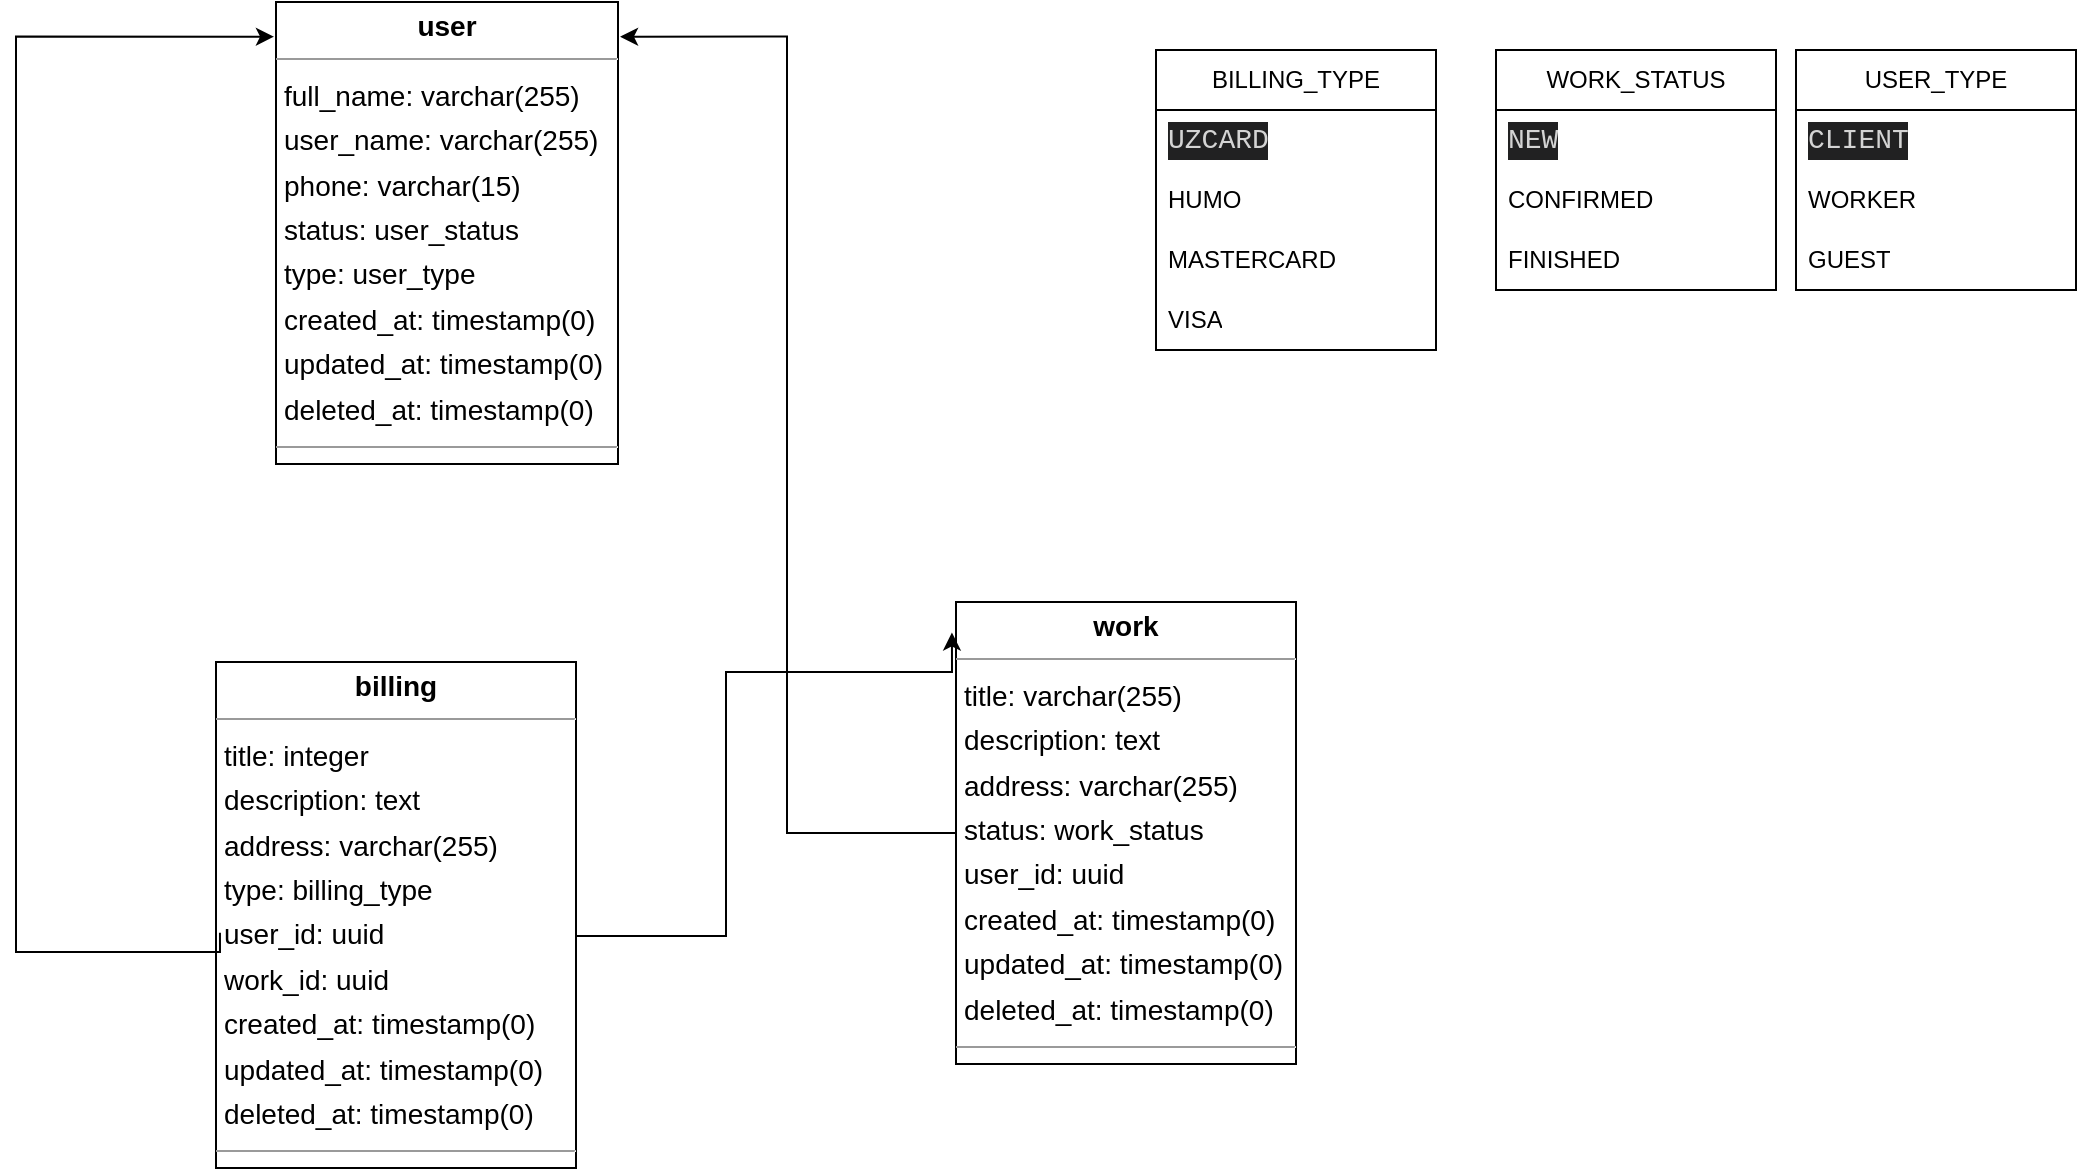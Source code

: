 <mxfile version="22.1.18" type="device">
  <diagram id="ui1YIhwDr-3vYpVd3GYS" name="Page-1">
    <mxGraphModel dx="1713" dy="1186" grid="1" gridSize="10" guides="1" tooltips="1" connect="1" arrows="1" fold="1" page="0" pageScale="1" pageWidth="850" pageHeight="1100" background="none" math="0" shadow="0">
      <root>
        <mxCell id="0" />
        <mxCell id="1" parent="0" />
        <mxCell id="node2" value="&lt;p style=&quot;margin:0px;margin-top:4px;text-align:center;&quot;&gt;&lt;b&gt;billing&lt;/b&gt;&lt;/p&gt;&lt;hr size=&quot;1&quot;/&gt;&lt;p style=&quot;margin:0 0 0 4px;line-height:1.6;&quot;&gt; title: integer&lt;br/&gt; description: text&lt;br/&gt; address: varchar(255)&lt;br/&gt; type: billing_type&lt;br/&gt; user_id: uuid&lt;br/&gt; work_id: uuid&lt;br/&gt; created_at: timestamp(0)&lt;br/&gt; updated_at: timestamp(0)&lt;br/&gt; deleted_at: timestamp(0)&lt;/p&gt;&lt;hr size=&quot;1&quot;/&gt;&lt;p style=&quot;margin:0 0 0 4px;line-height:1.6;&quot;&gt; id: uuid&lt;/p&gt;" style="verticalAlign=top;align=left;overflow=fill;fontSize=14;fontFamily=Helvetica;html=1;rounded=0;shadow=0;comic=0;labelBackgroundColor=none;strokeWidth=1;" parent="1" vertex="1">
          <mxGeometry x="-160" y="180" width="180" height="253" as="geometry" />
        </mxCell>
        <mxCell id="node0" value="&lt;p style=&quot;margin:0px;margin-top:4px;text-align:center;&quot;&gt;&lt;b&gt;user&lt;/b&gt;&lt;/p&gt;&lt;hr size=&quot;1&quot;/&gt;&lt;p style=&quot;margin:0 0 0 4px;line-height:1.6;&quot;&gt; full_name: varchar(255)&lt;br/&gt; user_name: varchar(255)&lt;br/&gt; phone: varchar(15)&lt;br/&gt; status: user_status&lt;br/&gt; type: user_type&lt;br/&gt; created_at: timestamp(0)&lt;br/&gt; updated_at: timestamp(0)&lt;br/&gt; deleted_at: timestamp(0)&lt;/p&gt;&lt;hr size=&quot;1&quot;/&gt;&lt;p style=&quot;margin:0 0 0 4px;line-height:1.6;&quot;&gt; id: uuid&lt;/p&gt;" style="verticalAlign=top;align=left;overflow=fill;fontSize=14;fontFamily=Helvetica;html=1;rounded=0;shadow=0;comic=0;labelBackgroundColor=none;strokeWidth=1;" parent="1" vertex="1">
          <mxGeometry x="-130" y="-150" width="171" height="231" as="geometry" />
        </mxCell>
        <mxCell id="node1" value="&lt;p style=&quot;margin:0px;margin-top:4px;text-align:center;&quot;&gt;&lt;b&gt;work&lt;/b&gt;&lt;/p&gt;&lt;hr size=&quot;1&quot;/&gt;&lt;p style=&quot;margin:0 0 0 4px;line-height:1.6;&quot;&gt; title: varchar(255)&lt;br/&gt; description: text&lt;br/&gt; address: varchar(255)&lt;br/&gt; status: work_status&lt;br/&gt; user_id: uuid&lt;br/&gt; created_at: timestamp(0)&lt;br/&gt; updated_at: timestamp(0)&lt;br/&gt; deleted_at: timestamp(0)&lt;/p&gt;&lt;hr size=&quot;1&quot;/&gt;&lt;p style=&quot;margin:0 0 0 4px;line-height:1.6;&quot;&gt; id: uuid&lt;/p&gt;" style="verticalAlign=top;align=left;overflow=fill;fontSize=14;fontFamily=Helvetica;html=1;rounded=0;shadow=0;comic=0;labelBackgroundColor=none;strokeWidth=1;" parent="1" vertex="1">
          <mxGeometry x="210" y="150" width="170" height="231" as="geometry" />
        </mxCell>
        <mxCell id="w2ueNarGVIFWNFTOZKv--1" value="BILLING_TYPE" style="swimlane;fontStyle=0;childLayout=stackLayout;horizontal=1;startSize=30;horizontalStack=0;resizeParent=1;resizeParentMax=0;resizeLast=0;collapsible=1;marginBottom=0;whiteSpace=wrap;html=1;" vertex="1" parent="1">
          <mxGeometry x="310" y="-126" width="140" height="150" as="geometry" />
        </mxCell>
        <mxCell id="w2ueNarGVIFWNFTOZKv--2" value="&lt;div style=&quot;color: rgb(212, 212, 212); background-color: rgb(33, 33, 34); font-family: Consolas, &amp;quot;Courier New&amp;quot;, monospace; font-size: 14px; line-height: 19px;&quot;&gt;UZCARD&lt;/div&gt;" style="text;strokeColor=none;fillColor=none;align=left;verticalAlign=middle;spacingLeft=4;spacingRight=4;overflow=hidden;points=[[0,0.5],[1,0.5]];portConstraint=eastwest;rotatable=0;whiteSpace=wrap;html=1;" vertex="1" parent="w2ueNarGVIFWNFTOZKv--1">
          <mxGeometry y="30" width="140" height="30" as="geometry" />
        </mxCell>
        <mxCell id="w2ueNarGVIFWNFTOZKv--3" value="HUMO" style="text;strokeColor=none;fillColor=none;align=left;verticalAlign=middle;spacingLeft=4;spacingRight=4;overflow=hidden;points=[[0,0.5],[1,0.5]];portConstraint=eastwest;rotatable=0;whiteSpace=wrap;html=1;" vertex="1" parent="w2ueNarGVIFWNFTOZKv--1">
          <mxGeometry y="60" width="140" height="30" as="geometry" />
        </mxCell>
        <mxCell id="w2ueNarGVIFWNFTOZKv--4" value="MASTERCARD" style="text;strokeColor=none;fillColor=none;align=left;verticalAlign=middle;spacingLeft=4;spacingRight=4;overflow=hidden;points=[[0,0.5],[1,0.5]];portConstraint=eastwest;rotatable=0;whiteSpace=wrap;html=1;" vertex="1" parent="w2ueNarGVIFWNFTOZKv--1">
          <mxGeometry y="90" width="140" height="30" as="geometry" />
        </mxCell>
        <mxCell id="w2ueNarGVIFWNFTOZKv--5" value="VISA" style="text;strokeColor=none;fillColor=none;align=left;verticalAlign=middle;spacingLeft=4;spacingRight=4;overflow=hidden;points=[[0,0.5],[1,0.5]];portConstraint=eastwest;rotatable=0;whiteSpace=wrap;html=1;" vertex="1" parent="w2ueNarGVIFWNFTOZKv--1">
          <mxGeometry y="120" width="140" height="30" as="geometry" />
        </mxCell>
        <mxCell id="w2ueNarGVIFWNFTOZKv--6" value="WORK_STATUS" style="swimlane;fontStyle=0;childLayout=stackLayout;horizontal=1;startSize=30;horizontalStack=0;resizeParent=1;resizeParentMax=0;resizeLast=0;collapsible=1;marginBottom=0;whiteSpace=wrap;html=1;" vertex="1" parent="1">
          <mxGeometry x="480" y="-126" width="140" height="120" as="geometry" />
        </mxCell>
        <mxCell id="w2ueNarGVIFWNFTOZKv--7" value="&lt;div style=&quot;color: rgb(212, 212, 212); background-color: rgb(33, 33, 34); font-family: Consolas, &amp;quot;Courier New&amp;quot;, monospace; font-size: 14px; line-height: 19px;&quot;&gt;NEW&lt;/div&gt;" style="text;strokeColor=none;fillColor=none;align=left;verticalAlign=middle;spacingLeft=4;spacingRight=4;overflow=hidden;points=[[0,0.5],[1,0.5]];portConstraint=eastwest;rotatable=0;whiteSpace=wrap;html=1;" vertex="1" parent="w2ueNarGVIFWNFTOZKv--6">
          <mxGeometry y="30" width="140" height="30" as="geometry" />
        </mxCell>
        <mxCell id="w2ueNarGVIFWNFTOZKv--8" value="CONFIRMED" style="text;strokeColor=none;fillColor=none;align=left;verticalAlign=middle;spacingLeft=4;spacingRight=4;overflow=hidden;points=[[0,0.5],[1,0.5]];portConstraint=eastwest;rotatable=0;whiteSpace=wrap;html=1;" vertex="1" parent="w2ueNarGVIFWNFTOZKv--6">
          <mxGeometry y="60" width="140" height="30" as="geometry" />
        </mxCell>
        <mxCell id="w2ueNarGVIFWNFTOZKv--9" value="FINISHED" style="text;strokeColor=none;fillColor=none;align=left;verticalAlign=middle;spacingLeft=4;spacingRight=4;overflow=hidden;points=[[0,0.5],[1,0.5]];portConstraint=eastwest;rotatable=0;whiteSpace=wrap;html=1;" vertex="1" parent="w2ueNarGVIFWNFTOZKv--6">
          <mxGeometry y="90" width="140" height="30" as="geometry" />
        </mxCell>
        <mxCell id="w2ueNarGVIFWNFTOZKv--11" value="USER_TYPE" style="swimlane;fontStyle=0;childLayout=stackLayout;horizontal=1;startSize=30;horizontalStack=0;resizeParent=1;resizeParentMax=0;resizeLast=0;collapsible=1;marginBottom=0;whiteSpace=wrap;html=1;" vertex="1" parent="1">
          <mxGeometry x="630" y="-126" width="140" height="120" as="geometry" />
        </mxCell>
        <mxCell id="w2ueNarGVIFWNFTOZKv--12" value="&lt;div style=&quot;color: rgb(212, 212, 212); background-color: rgb(33, 33, 34); font-family: Consolas, &amp;quot;Courier New&amp;quot;, monospace; font-size: 14px; line-height: 19px;&quot;&gt;CLIENT&lt;/div&gt;" style="text;strokeColor=none;fillColor=none;align=left;verticalAlign=middle;spacingLeft=4;spacingRight=4;overflow=hidden;points=[[0,0.5],[1,0.5]];portConstraint=eastwest;rotatable=0;whiteSpace=wrap;html=1;" vertex="1" parent="w2ueNarGVIFWNFTOZKv--11">
          <mxGeometry y="30" width="140" height="30" as="geometry" />
        </mxCell>
        <mxCell id="w2ueNarGVIFWNFTOZKv--13" value="WORKER" style="text;strokeColor=none;fillColor=none;align=left;verticalAlign=middle;spacingLeft=4;spacingRight=4;overflow=hidden;points=[[0,0.5],[1,0.5]];portConstraint=eastwest;rotatable=0;whiteSpace=wrap;html=1;" vertex="1" parent="w2ueNarGVIFWNFTOZKv--11">
          <mxGeometry y="60" width="140" height="30" as="geometry" />
        </mxCell>
        <mxCell id="w2ueNarGVIFWNFTOZKv--14" value="GUEST" style="text;strokeColor=none;fillColor=none;align=left;verticalAlign=middle;spacingLeft=4;spacingRight=4;overflow=hidden;points=[[0,0.5],[1,0.5]];portConstraint=eastwest;rotatable=0;whiteSpace=wrap;html=1;" vertex="1" parent="w2ueNarGVIFWNFTOZKv--11">
          <mxGeometry y="90" width="140" height="30" as="geometry" />
        </mxCell>
        <mxCell id="w2ueNarGVIFWNFTOZKv--21" style="edgeStyle=orthogonalEdgeStyle;rounded=0;orthogonalLoop=1;jettySize=auto;html=1;entryX=-0.012;entryY=0.066;entryDx=0;entryDy=0;entryPerimeter=0;" edge="1" parent="1" source="node2" target="node1">
          <mxGeometry relative="1" as="geometry">
            <Array as="points">
              <mxPoint x="95" y="317" />
              <mxPoint x="95" y="185" />
            </Array>
          </mxGeometry>
        </mxCell>
        <mxCell id="w2ueNarGVIFWNFTOZKv--22" style="edgeStyle=orthogonalEdgeStyle;rounded=0;orthogonalLoop=1;jettySize=auto;html=1;entryX=1.006;entryY=0.075;entryDx=0;entryDy=0;entryPerimeter=0;" edge="1" parent="1" source="node1" target="node0">
          <mxGeometry relative="1" as="geometry" />
        </mxCell>
        <mxCell id="w2ueNarGVIFWNFTOZKv--23" style="edgeStyle=orthogonalEdgeStyle;rounded=0;orthogonalLoop=1;jettySize=auto;html=1;entryX=-0.006;entryY=0.075;entryDx=0;entryDy=0;entryPerimeter=0;exitX=0.011;exitY=0.535;exitDx=0;exitDy=0;exitPerimeter=0;" edge="1" parent="1" source="node2" target="node0">
          <mxGeometry relative="1" as="geometry">
            <Array as="points">
              <mxPoint x="-260" y="325" />
              <mxPoint x="-260" y="-133" />
            </Array>
          </mxGeometry>
        </mxCell>
      </root>
    </mxGraphModel>
  </diagram>
</mxfile>
